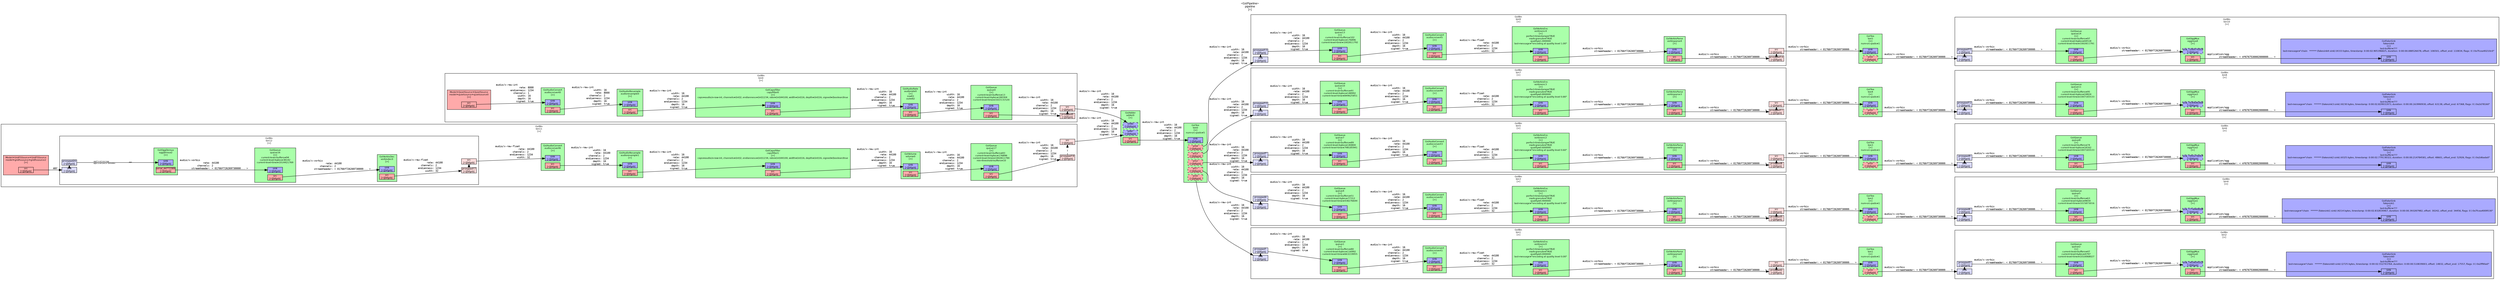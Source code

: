 digraph pipeline {
  rankdir=LR;
  fontname="sans";
  fontsize="10";
  labelloc=t;
  nodesep=.1;
  ranksep=.2;
  label="<GstPipeline>\npipeline\n[>]";
  node [style=filled, shape=box, fontsize="9", fontname="sans", margin="0.0,0.0"];
  edge [labelfontsize="6", fontsize="9", fontname="monospace"];

  subgraph cluster_bin11_0x2c5b000 {
    fontname="Bitstream Vera Sans";
    fontsize="8";
    style=filled;
    color=black;

    label="GstBin\nbin11\n[>]";
    _proxypad18_0x2c9d050 [color=black, fillcolor="#ffdddd", label="proxypad18\n[>][bfgsb]", height="0.2", style="filled,solid"];
  _proxypad18_0x2c9d050 -> bin11_0x2c5b000_src_0x2c9b030 [style=dashed, minlen=0]
    bin11_0x2c5b000_src_0x2c9b030 [color=black, fillcolor="#ffdddd", label="src\n[>][bfgsb]", height="0.2", style="filled,solid"];
    fillcolor="#ffffff";
    subgraph cluster_model_gridfssource_gridfssource2_0x2a97100 {
      fontname="Bitstream Vera Sans";
      fontsize="8";
      style=filled;
      color=black;

      label="Model+GridFSSource+GridFSSource\nmodel+gridfssource+gridfssource2\n[>]";
      model_gridfssource_gridfssource2_0x2a97100_src_0x2c9fc00 [color=black, fillcolor="#ffaaaa", label="src\n[>][bfgsb]", height="0.2", style="filled,solid"];
      fillcolor="#ffaaaa";
    }

    model_gridfssource_gridfssource2_0x2a97100_src_0x2c9fc00 -> bin12_0x2c5b170_sink_0x2c9b540 [label="ANY"]
    subgraph cluster_queue17_0x2d1c080 {
      fontname="Bitstream Vera Sans";
      fontsize="8";
      style=filled;
      color=black;

      label="GstQueue\nqueue17\n[>]\ncurrent-level-buffers=83\ncurrent-level-bytes=176896\ncurrent-level-time=1002811790\nmin-threshold-buffers=10";
      queue17_0x2d1c080_sink_0x2c9f480 [color=black, fillcolor="#aaaaff", label="sink\n[>][bfgsb]", height="0.2", style="filled,solid"];
      queue17_0x2d1c080_src_0x2c9f600 [color=black, fillcolor="#ffaaaa", label="src\n[>][bfgsb]", height="0.2", style="filled,solid"];
      fillcolor="#aaffaa";
    }

    queue17_0x2d1c080_src_0x2c9f600 -> _proxypad18_0x2c9d050 [label="audio/x-raw-int\l               width: 16\l                rate: 44100\l            channels: 2\l          endianness: 1234\l               depth: 16\l              signed: true\l"]
    subgraph cluster_volume0_0x2cac010 {
      fontname="Bitstream Vera Sans";
      fontsize="8";
      style=filled;
      color=black;

      label="GstVolume\nvolume0\n[>]";
      volume0_0x2cac010_sink_0x2c9f180 [color=black, fillcolor="#aaaaff", label="sink\n[>][bfgsb]", height="0.2", style="filled,solid"];
      volume0_0x2cac010_src_0x2c9f300 [color=black, fillcolor="#ffaaaa", label="src\n[>][bfgsb]", height="0.2", style="filled,solid"];
      fillcolor="#aaffaa";
    }

    volume0_0x2cac010_src_0x2c9f300 -> queue17_0x2d1c080_sink_0x2c9f480 [label="audio/x-raw-int\l               width: 16\l                rate: 44100\l            channels: 2\l          endianness: 1234\l               depth: 16\l              signed: true\l"]
    subgraph cluster_capsfilter1_0x2bfe410 {
      fontname="Bitstream Vera Sans";
      fontsize="8";
      style=filled;
      color=black;

      label="GstCapsFilter\ncapsfilter1\n[>]\ncaps=audio/x-raw-int, channels=(int)2, endianness=(int)1234, rate=(int)44100, width=(int)16, depth=(int)16, signed=(boolean)true";
      capsfilter1_0x2bfe410_sink_0x2c94dc0 [color=black, fillcolor="#aaaaff", label="sink\n[>][bfgsb]", height="0.2", style="filled,solid"];
      capsfilter1_0x2bfe410_src_0x2c9f000 [color=black, fillcolor="#ffaaaa", label="src\n[>][bfgsb]", height="0.2", style="filled,solid"];
      fillcolor="#aaffaa";
    }

    capsfilter1_0x2bfe410_src_0x2c9f000 -> volume0_0x2cac010_sink_0x2c9f180 [label="audio/x-raw-int\l               width: 16\l                rate: 44100\l            channels: 2\l          endianness: 1234\l               depth: 16\l              signed: true\l"]
    subgraph cluster_audioresample1_0x2c00380 {
      fontname="Bitstream Vera Sans";
      fontsize="8";
      style=filled;
      color=black;

      label="GstAudioResample\naudioresample1\n[>]";
      audioresample1_0x2c00380_sink_0x2c94ac0 [color=black, fillcolor="#aaaaff", label="sink\n[>][bfgsb]", height="0.2", style="filled,solid"];
      audioresample1_0x2c00380_src_0x2c94c40 [color=black, fillcolor="#ffaaaa", label="src\n[>][bfgsb]", height="0.2", style="filled,solid"];
      fillcolor="#aaffaa";
    }

    audioresample1_0x2c00380_src_0x2c94c40 -> capsfilter1_0x2bfe410_sink_0x2c94dc0 [label="audio/x-raw-int\l               width: 16\l                rate: 44100\l            channels: 2\l          endianness: 1234\l               depth: 16\l              signed: true\l"]
    subgraph cluster_audioconvert6_0x2ad16c0 {
      fontname="Bitstream Vera Sans";
      fontsize="8";
      style=filled;
      color=black;

      label="GstAudioConvert\naudioconvert6\n[>]";
      audioconvert6_0x2ad16c0_sink_0x2c947c0 [color=black, fillcolor="#aaaaff", label="sink\n[>][bfgsb]", height="0.2", style="filled,solid"];
      audioconvert6_0x2ad16c0_src_0x2c94940 [color=black, fillcolor="#ffaaaa", label="src\n[>][bfgsb]", height="0.2", style="filled,solid"];
      fillcolor="#aaffaa";
    }

    audioconvert6_0x2ad16c0_src_0x2c94940 -> audioresample1_0x2c00380_sink_0x2c94ac0 [label="audio/x-raw-int\l               width: 16\l                rate: 44100\l            channels: 2\l          endianness: 1234\l               depth: 16\l              signed: true\l"]
    subgraph cluster_bin12_0x2c5b170 {
      fontname="Bitstream Vera Sans";
      fontsize="8";
      style=filled;
      color=black;

      label="GstBin\nbin12\n[>]";
      _proxypad20_0x2c9d530 [color=black, fillcolor="#ddddff", label="proxypad20\n[>][bfgsb]", height="0.2", style="filled,solid"];
    bin12_0x2c5b170_sink_0x2c9b540 -> _proxypad20_0x2c9d530 [style=dashed, minlen=0]
      bin12_0x2c5b170_sink_0x2c9b540 [color=black, fillcolor="#ddddff", label="sink\n[>][bfgsb]", height="0.2", style="filled,solid"];
      _proxypad17_0x2c45d00 [color=black, fillcolor="#ffdddd", label="proxypad17\n[>][bfgsb]", height="0.2", style="filled,solid"];
    _proxypad17_0x2c45d00 -> bin12_0x2c5b170_src_0x2c44da0 [style=dashed, minlen=0]
      bin12_0x2c5b170_src_0x2c44da0 [color=black, fillcolor="#ffdddd", label="src\n[>][bfgsb]", height="0.2", style="filled,solid"];
      fillcolor="#ffffff";
      subgraph cluster_oggdemux2_0x2a973d0 {
        fontname="Bitstream Vera Sans";
        fontsize="8";
        style=filled;
        color=black;

        label="GstOggDemux\noggdemux2\n[>]";
        oggdemux2_0x2a973d0_sink_0x2c9fd80 [color=black, fillcolor="#aaaaff", label="sink\n[>][bfgsb]", height="0.2", style="filled,solid"];
        oggdemux2_0x2a973d0_serial_44772389_0x7fcea400d820 [color=black, fillcolor="#ffaaaa", label="serial_44772389\n[>][bfgsb]", height="0.2", style="filled,solid"];
        fillcolor="#aaffaa";
      }

      oggdemux2_0x2a973d0_serial_44772389_0x7fcea400d820 -> queue16_0x2c09810_sink_0x2c941c0 [label="audio/x-vorbis\l                rate: 44100\l            channels: 2\l        streamheader: < 01766f726269730000... >\l"]
      _proxypad20_0x2c9d530 -> oggdemux2_0x2a973d0_sink_0x2c9fd80 [labeldistance="10", labelangle="0", label="                                                  ", headlabel="ANY", taillabel="application/ogg\lapplication/x-annodex\l"]
      subgraph cluster_vorbisdec0_0x2c95d70 {
        fontname="Bitstream Vera Sans";
        fontsize="8";
        style=filled;
        color=black;

        label="GstVorbisDec\nvorbisdec0\n[>]";
        vorbisdec0_0x2c95d70_sink_0x2c944c0 [color=black, fillcolor="#aaaaff", label="sink\n[>][bfgsb]", height="0.2", style="filled,solid"];
        vorbisdec0_0x2c95d70_src_0x2c94640 [color=black, fillcolor="#ffaaaa", label="src\n[>][bfgsb]", height="0.2", style="filled,solid"];
        fillcolor="#aaffaa";
      }

      vorbisdec0_0x2c95d70_src_0x2c94640 -> _proxypad17_0x2c45d00 [label="audio/x-raw-float\l                rate: 44100\l            channels: 2\l          endianness: 1234\l               width: 32\l"]
      subgraph cluster_queue16_0x2c09810 {
        fontname="Bitstream Vera Sans";
        fontsize="8";
        style=filled;
        color=black;

        label="GstQueue\nqueue16\n[>]\ncurrent-level-buffers=94\ncurrent-level-bytes=38142\ncurrent-level-time=1014421769";
        queue16_0x2c09810_sink_0x2c941c0 [color=black, fillcolor="#aaaaff", label="sink\n[>][bfgsb]", height="0.2", style="filled,solid"];
        queue16_0x2c09810_src_0x2c94340 [color=black, fillcolor="#ffaaaa", label="src\n[>][bfgsb]", height="0.2", style="filled,solid"];
        fillcolor="#aaffaa";
      }

      queue16_0x2c09810_src_0x2c94340 -> vorbisdec0_0x2c95d70_sink_0x2c944c0 [label="audio/x-vorbis\l                rate: 44100\l            channels: 2\l        streamheader: < 01766f726269730000... >\l"]
    }

    bin12_0x2c5b170_src_0x2c44da0 -> audioconvert6_0x2ad16c0_sink_0x2c947c0 [label="audio/x-raw-float\l                rate: 44100\l            channels: 2\l          endianness: 1234\l               width: 32\l"]
  }

  bin11_0x2c5b000_src_0x2c9b030 -> adder0_0x2a66050_sink1_0x2c9f780 [label="audio/x-raw-int\l               width: 16\l                rate: 44100\l            channels: 2\l          endianness: 1234\l               depth: 16\l              signed: true\l"]
  subgraph cluster_bin10_0x2a94e60 {
    fontname="Bitstream Vera Sans";
    fontsize="8";
    style=filled;
    color=black;

    label="GstBin\nbin10\n[>]";
    _proxypad15_0x2c459c0 [color=black, fillcolor="#ddddff", label="proxypad15\n[>][bfgsb]", height="0.2", style="filled,solid"];
  bin10_0x2a94e60_sink_0x2c44a40 -> _proxypad15_0x2c459c0 [style=dashed, minlen=0]
    bin10_0x2a94e60_sink_0x2c44a40 [color=black, fillcolor="#ddddff", label="sink\n[>][bfgsb]", height="0.2", style="filled,solid"];
    fillcolor="#ffffff";
    subgraph cluster_fakesink4_0x2c6b480 {
      fontname="Bitstream Vera Sans";
      fontsize="8";
      style=filled;
      color=black;

      label="GstFakeSink\nfakesink4\n[>]\nlast-buffer=???\nlast-message=\"chain   ******* (fakesink4:sink) (4333 bytes, timestamp: 0:00:02.905396825, duration: 0:00:00.088526078, offset: 106501, offset_end: 110834, flags: 0 ) 0x7fcea40210c0\"";
      fakesink4_0x2c6b480_sink_0x2c624b0 [color=black, fillcolor="#aaaaff", label="sink\n[>][bfgsb]", height="0.2", style="filled,solid"];
      fillcolor="#aaaaff";
    }

    subgraph cluster_oggmux4_0x2c26540 {
      fontname="Bitstream Vera Sans";
      fontsize="8";
      style=filled;
      color=black;

      label="GstOggMux\noggmux4\n[>]";
      oggmux4_0x2c26540_sink_1200519355_0x2c62db0 [color=black, fillcolor="#aaaaff", label="sink_1200519355\n[>][bfgsb]", height="0.2", style="filled,dashed"];
      oggmux4_0x2c26540_src_0x2c62c30 [color=black, fillcolor="#ffaaaa", label="src\n[>][bfgsb]", height="0.2", style="filled,solid"];
      fillcolor="#aaffaa";
    }

    oggmux4_0x2c26540_src_0x2c62c30 -> fakesink4_0x2c6b480_sink_0x2c624b0 [label="application/ogg\l        streamheader: < 4f6767530002000000... >\l"]
    subgraph cluster_queue14_0x2c09d30 {
      fontname="Bitstream Vera Sans";
      fontsize="8";
      style=filled;
      color=black;

      label="GstQueue\nqueue14\n[>]\ncurrent-level-buffers=97\ncurrent-level-bytes=44518\ncurrent-level-time=1002811791";
      queue14_0x2c09d30_sink_0x2c62630 [color=black, fillcolor="#aaaaff", label="sink\n[>][bfgsb]", height="0.2", style="filled,solid"];
      queue14_0x2c09d30_src_0x2c627b0 [color=black, fillcolor="#ffaaaa", label="src\n[>][bfgsb]", height="0.2", style="filled,solid"];
      fillcolor="#aaffaa";
    }

    queue14_0x2c09d30_src_0x2c627b0 -> oggmux4_0x2c26540_sink_1200519355_0x2c62db0 [label="audio/x-vorbis\l        streamheader: < 01766f726269730000... >\l"]
    _proxypad15_0x2c459c0 -> queue14_0x2c09d30_sink_0x2c62630 [label="audio/x-vorbis\l        streamheader: < 01766f726269730000... >\l"]
  }

  subgraph cluster_tee5_0x2a92600 {
    fontname="Bitstream Vera Sans";
    fontsize="8";
    style=filled;
    color=black;

    label="GstTee\ntee5\n[>]\nnum-src-pads=1";
    tee5_0x2a92600_sink_0x2c62330 [color=black, fillcolor="#aaaaff", label="sink\n[>][bfgsb]", height="0.2", style="filled,solid"];
    tee5_0x2a92600_src0_0x2c62930 [color=black, fillcolor="#ffaaaa", label="src0\n[>][bfgsb]", height="0.2", style="filled,dashed"];
    fillcolor="#aaffaa";
  }

  tee5_0x2a92600_src0_0x2c62930 -> bin10_0x2a94e60_sink_0x2c44a40 [label="audio/x-vorbis\l        streamheader: < 01766f726269730000... >\l"]
  subgraph cluster_bin9_0x2a94cf0 {
    fontname="Bitstream Vera Sans";
    fontsize="8";
    style=filled;
    color=black;

    label="GstBin\nbin9\n[>]";
    _proxypad13_0x2c45680 [color=black, fillcolor="#ddddff", label="proxypad13\n[>][bfgsb]", height="0.2", style="filled,solid"];
  bin9_0x2a94cf0_sink_0x2c446e0 -> _proxypad13_0x2c45680 [style=dashed, minlen=0]
    bin9_0x2a94cf0_sink_0x2c446e0 [color=black, fillcolor="#ddddff", label="sink\n[>][bfgsb]", height="0.2", style="filled,solid"];
    _proxypad14_0x2c45820 [color=black, fillcolor="#ffdddd", label="proxypad14\n[>][bfgsb]", height="0.2", style="filled,solid"];
  _proxypad14_0x2c45820 -> bin9_0x2a94cf0_src_0x2c44890 [style=dashed, minlen=0]
    bin9_0x2a94cf0_src_0x2c44890 [color=black, fillcolor="#ffdddd", label="src\n[>][bfgsb]", height="0.2", style="filled,solid"];
    fillcolor="#ffffff";
    subgraph cluster_vorbisparse4_0x2c5ec20 {
      fontname="Bitstream Vera Sans";
      fontsize="8";
      style=filled;
      color=black;

      label="GstVorbisParse\nvorbisparse4\n[>]";
      vorbisparse4_0x2c5ec20_sink_0x2c5eda0 [color=black, fillcolor="#aaaaff", label="sink\n[>][bfgsb]", height="0.2", style="filled,solid"];
      vorbisparse4_0x2c5ec20_src_0x2c62030 [color=black, fillcolor="#ffaaaa", label="src\n[>][bfgsb]", height="0.2", style="filled,solid"];
      fillcolor="#aaffaa";
    }

    vorbisparse4_0x2c5ec20_src_0x2c62030 -> _proxypad14_0x2c45820 [label="audio/x-vorbis\l        streamheader: < 01766f726269730000... >\l"]
    subgraph cluster_vorbisenc4_0x2c5fce0 {
      fontname="Bitstream Vera Sans";
      fontsize="8";
      style=filled;
      color=black;

      label="GstVorbisEnc\nvorbisenc4\n[>]\nperfect-timestamp=TRUE\nmark-granule=TRUE\nquality=1.000000\nlast-message=\"encoding at quality level 1.00\"";
      vorbisenc4_0x2c5fce0_sink_0x2c5e920 [color=black, fillcolor="#aaaaff", label="sink\n[>][bfgsb]", height="0.2", style="filled,solid"];
      vorbisenc4_0x2c5fce0_src_0x2c5eaa0 [color=black, fillcolor="#ffaaaa", label="src\n[>][bfgsb]", height="0.2", style="filled,solid"];
      fillcolor="#aaffaa";
    }

    vorbisenc4_0x2c5fce0_src_0x2c5eaa0 -> vorbisparse4_0x2c5ec20_sink_0x2c5eda0 [label="audio/x-vorbis\l        streamheader: < 01766f726269730000... >\l"]
    subgraph cluster_audioconvert5_0x2ad1300 {
      fontname="Bitstream Vera Sans";
      fontsize="8";
      style=filled;
      color=black;

      label="GstAudioConvert\naudioconvert5\n[>]";
      audioconvert5_0x2ad1300_sink_0x2c4fde0 [color=black, fillcolor="#aaaaff", label="sink\n[>][bfgsb]", height="0.2", style="filled,solid"];
      audioconvert5_0x2ad1300_src_0x2c5e020 [color=black, fillcolor="#ffaaaa", label="src\n[>][bfgsb]", height="0.2", style="filled,solid"];
      fillcolor="#aaffaa";
    }

    audioconvert5_0x2ad1300_src_0x2c5e020 -> vorbisenc4_0x2c5fce0_sink_0x2c5e920 [label="audio/x-raw-float\l                rate: 44100\l            channels: 2\l          endianness: 1234\l               width: 32\l"]
    subgraph cluster_queue13_0x2c09aa0 {
      fontname="Bitstream Vera Sans";
      fontsize="8";
      style=filled;
      color=black;

      label="GstQueue\nqueue13\n[>]\ncurrent-level-buffers=102\ncurrent-level-bytes=176896\ncurrent-level-time=1002811792";
      queue13_0x2c09aa0_sink_0x2c5e620 [color=black, fillcolor="#aaaaff", label="sink\n[>][bfgsb]", height="0.2", style="filled,solid"];
      queue13_0x2c09aa0_src_0x2c5e7a0 [color=black, fillcolor="#ffaaaa", label="src\n[>][bfgsb]", height="0.2", style="filled,solid"];
      fillcolor="#aaffaa";
    }

    queue13_0x2c09aa0_src_0x2c5e7a0 -> audioconvert5_0x2ad1300_sink_0x2c4fde0 [label="audio/x-raw-int\l               width: 16\l                rate: 44100\l            channels: 2\l          endianness: 1234\l               depth: 16\l              signed: true\l"]
    _proxypad13_0x2c45680 -> queue13_0x2c09aa0_sink_0x2c5e620 [label="audio/x-raw-int\l               width: 16\l                rate: 44100\l            channels: 2\l          endianness: 1234\l               depth: 16\l              signed: true\l"]
  }

  bin9_0x2a94cf0_src_0x2c44890 -> tee5_0x2a92600_sink_0x2c62330 [label="audio/x-vorbis\l        streamheader: < 01766f726269730000... >\l"]
  subgraph cluster_bin8_0x2a94b80 {
    fontname="Bitstream Vera Sans";
    fontsize="8";
    style=filled;
    color=black;

    label="GstBin\nbin8\n[>]";
    _proxypad12_0x2c454e0 [color=black, fillcolor="#ddddff", label="proxypad12\n[>][bfgsb]", height="0.2", style="filled,solid"];
  bin8_0x2a94b80_sink_0x2c44530 -> _proxypad12_0x2c454e0 [style=dashed, minlen=0]
    bin8_0x2a94b80_sink_0x2c44530 [color=black, fillcolor="#ddddff", label="sink\n[>][bfgsb]", height="0.2", style="filled,solid"];
    fillcolor="#ffffff";
    subgraph cluster_fakesink3_0x2c59c00 {
      fontname="Bitstream Vera Sans";
      fontsize="8";
      style=filled;
      color=black;

      label="GstFakeSink\nfakesink3\n[>]\nlast-buffer=???\nlast-message=\"chain   ******* (fakesink3:sink) (4230 bytes, timestamp: 0:00:02.829931973, duration: 0:00:00.163990930, offset: 63138, offset_end: 67368, flags: 0 ) 0x2d78160\"";
      fakesink3_0x2c59c00_sink_0x2c4f960 [color=black, fillcolor="#aaaaff", label="sink\n[>][bfgsb]", height="0.2", style="filled,solid"];
      fillcolor="#aaaaff";
    }

    subgraph cluster_oggmux3_0x2c263f0 {
      fontname="Bitstream Vera Sans";
      fontsize="8";
      style=filled;
      color=black;

      label="GstOggMux\noggmux3\n[>]";
      oggmux3_0x2c263f0_sink_1630646366_0x2c5e320 [color=black, fillcolor="#aaaaff", label="sink_1630646366\n[>][bfgsb]", height="0.2", style="filled,dashed"];
      oggmux3_0x2c263f0_src_0x2c5e1a0 [color=black, fillcolor="#ffaaaa", label="src\n[>][bfgsb]", height="0.2", style="filled,solid"];
      fillcolor="#aaffaa";
    }

    oggmux3_0x2c263f0_src_0x2c5e1a0 -> fakesink3_0x2c59c00_sink_0x2c4f960 [label="application/ogg\l        streamheader: < 4f6767530002000000... >\l"]
    subgraph cluster_queue11_0x2c09580 {
      fontname="Bitstream Vera Sans";
      fontsize="8";
      style=filled;
      color=black;

      label="GstQueue\nqueue11\n[>]\ncurrent-level-buffers=95\ncurrent-level-bytes=24824\ncurrent-level-time=1007165533";
      queue11_0x2c09580_sink_0x2c4fae0 [color=black, fillcolor="#aaaaff", label="sink\n[>][bfgsb]", height="0.2", style="filled,solid"];
      queue11_0x2c09580_src_0x2c4fc60 [color=black, fillcolor="#ffaaaa", label="src\n[>][bfgsb]", height="0.2", style="filled,solid"];
      fillcolor="#aaffaa";
    }

    queue11_0x2c09580_src_0x2c4fc60 -> oggmux3_0x2c263f0_sink_1630646366_0x2c5e320 [label="audio/x-vorbis\l        streamheader: < 01766f726269730000... >\l"]
    _proxypad12_0x2c454e0 -> queue11_0x2c09580_sink_0x2c4fae0 [label="audio/x-vorbis\l        streamheader: < 01766f726269730000... >\l"]
  }

  subgraph cluster_tee4_0x2a924d0 {
    fontname="Bitstream Vera Sans";
    fontsize="8";
    style=filled;
    color=black;

    label="GstTee\ntee4\n[>]\nnum-src-pads=1";
    tee4_0x2a924d0_sink_0x2c4f7e0 [color=black, fillcolor="#aaaaff", label="sink\n[>][bfgsb]", height="0.2", style="filled,solid"];
    tee4_0x2a924d0_src0_0x2c5e4a0 [color=black, fillcolor="#ffaaaa", label="src0\n[>][bfgsb]", height="0.2", style="filled,dashed"];
    fillcolor="#aaffaa";
  }

  tee4_0x2a924d0_src0_0x2c5e4a0 -> bin8_0x2a94b80_sink_0x2c44530 [label="audio/x-vorbis\l        streamheader: < 01766f726269730000... >\l"]
  subgraph cluster_bin7_0x2a94a10 {
    fontname="Bitstream Vera Sans";
    fontsize="8";
    style=filled;
    color=black;

    label="GstBin\nbin7\n[>]";
    _proxypad10_0x2c451a0 [color=black, fillcolor="#ddddff", label="proxypad10\n[>][bfgsb]", height="0.2", style="filled,solid"];
  bin7_0x2a94a10_sink_0x2c441d0 -> _proxypad10_0x2c451a0 [style=dashed, minlen=0]
    bin7_0x2a94a10_sink_0x2c441d0 [color=black, fillcolor="#ddddff", label="sink\n[>][bfgsb]", height="0.2", style="filled,solid"];
    _proxypad11_0x2c45340 [color=black, fillcolor="#ffdddd", label="proxypad11\n[>][bfgsb]", height="0.2", style="filled,solid"];
  _proxypad11_0x2c45340 -> bin7_0x2a94a10_src_0x2c44380 [style=dashed, minlen=0]
    bin7_0x2a94a10_src_0x2c44380 [color=black, fillcolor="#ffdddd", label="src\n[>][bfgsb]", height="0.2", style="filled,solid"];
    fillcolor="#ffffff";
    subgraph cluster_vorbisparse3_0x2c4f1e0 {
      fontname="Bitstream Vera Sans";
      fontsize="8";
      style=filled;
      color=black;

      label="GstVorbisParse\nvorbisparse3\n[>]";
      vorbisparse3_0x2c4f1e0_sink_0x2c4f360 [color=black, fillcolor="#aaaaff", label="sink\n[>][bfgsb]", height="0.2", style="filled,solid"];
      vorbisparse3_0x2c4f1e0_src_0x2c4f4e0 [color=black, fillcolor="#ffaaaa", label="src\n[>][bfgsb]", height="0.2", style="filled,solid"];
      fillcolor="#aaffaa";
    }

    vorbisparse3_0x2c4f1e0_src_0x2c4f4e0 -> _proxypad11_0x2c45340 [label="audio/x-vorbis\l        streamheader: < 01766f726269730000... >\l"]
    subgraph cluster_vorbisenc3_0x2c50000 {
      fontname="Bitstream Vera Sans";
      fontsize="8";
      style=filled;
      color=black;

      label="GstVorbisEnc\nvorbisenc3\n[>]\nperfect-timestamp=TRUE\nmark-granule=TRUE\nquality=0.800000\nlast-message=\"encoding at quality level 0.80\"";
      vorbisenc3_0x2c50000_sink_0x2c4cd90 [color=black, fillcolor="#aaaaff", label="sink\n[>][bfgsb]", height="0.2", style="filled,solid"];
      vorbisenc3_0x2c50000_src_0x2c4f060 [color=black, fillcolor="#ffaaaa", label="src\n[>][bfgsb]", height="0.2", style="filled,solid"];
      fillcolor="#aaffaa";
    }

    vorbisenc3_0x2c50000_src_0x2c4f060 -> vorbisparse3_0x2c4f1e0_sink_0x2c4f360 [label="audio/x-vorbis\l        streamheader: < 01766f726269730000... >\l"]
    subgraph cluster_audioconvert4_0x2ad0f40 {
      fontname="Bitstream Vera Sans";
      fontsize="8";
      style=filled;
      color=black;

      label="GstAudioConvert\naudioconvert4\n[>]";
      audioconvert4_0x2ad0f40_sink_0x2c4ca90 [color=black, fillcolor="#aaaaff", label="sink\n[>][bfgsb]", height="0.2", style="filled,solid"];
      audioconvert4_0x2ad0f40_src_0x2c4c310 [color=black, fillcolor="#ffaaaa", label="src\n[>][bfgsb]", height="0.2", style="filled,solid"];
      fillcolor="#aaffaa";
    }

    audioconvert4_0x2ad0f40_src_0x2c4c310 -> vorbisenc3_0x2c50000_sink_0x2c4cd90 [label="audio/x-raw-float\l                rate: 44100\l            channels: 2\l          endianness: 1234\l               width: 32\l"]
    subgraph cluster_queue10_0x2c08dd0 {
      fontname="Bitstream Vera Sans";
      fontsize="8";
      style=filled;
      color=black;

      label="GstQueue\nqueue10\n[>]\ncurrent-level-buffers=91\ncurrent-level-bytes=148992\ncurrent-level-time=844625851";
      queue10_0x2c08dd0_sink_0x2c4c490 [color=black, fillcolor="#aaaaff", label="sink\n[>][bfgsb]", height="0.2", style="filled,solid"];
      queue10_0x2c08dd0_src_0x2c4cc10 [color=black, fillcolor="#ffaaaa", label="src\n[>][bfgsb]", height="0.2", style="filled,solid"];
      fillcolor="#aaffaa";
    }

    queue10_0x2c08dd0_src_0x2c4cc10 -> audioconvert4_0x2ad0f40_sink_0x2c4ca90 [label="audio/x-raw-int\l               width: 16\l                rate: 44100\l            channels: 2\l          endianness: 1234\l               depth: 16\l              signed: true\l"]
    _proxypad10_0x2c451a0 -> queue10_0x2c08dd0_sink_0x2c4c490 [label="audio/x-raw-int\l               width: 16\l                rate: 44100\l            channels: 2\l          endianness: 1234\l               depth: 16\l              signed: true\l"]
  }

  bin7_0x2a94a10_src_0x2c44380 -> tee4_0x2a924d0_sink_0x2c4f7e0 [label="audio/x-vorbis\l        streamheader: < 01766f726269730000... >\l"]
  subgraph cluster_bin6_0x2a948a0 {
    fontname="Bitstream Vera Sans";
    fontsize="8";
    style=filled;
    color=black;

    label="GstBin\nbin6\n[>]";
    _proxypad9_0x2c45000 [color=black, fillcolor="#ddddff", label="proxypad9\n[>][bfgsb]", height="0.2", style="filled,solid"];
  bin6_0x2a948a0_sink_0x2c44020 -> _proxypad9_0x2c45000 [style=dashed, minlen=0]
    bin6_0x2a948a0_sink_0x2c44020 [color=black, fillcolor="#ddddff", label="sink\n[>][bfgsb]", height="0.2", style="filled,solid"];
    fillcolor="#ffffff";
    subgraph cluster_fakesink2_0x2c49800 {
      fontname="Bitstream Vera Sans";
      fontsize="8";
      style=filled;
      color=black;

      label="GstFakeSink\nfakesink2\n[>]\nlast-buffer=???\nlast-message=\"chain   ******* (fakesink2:sink) (4325 bytes, timestamp: 0:00:02.779138322, duration: 0:00:00.214784581, offset: 48601, offset_end: 52926, flags: 0 ) 0x2d6ada0\"";
      fakesink2_0x2c49800_sink_0x2c3ae20 [color=black, fillcolor="#aaaaff", label="sink\n[>][bfgsb]", height="0.2", style="filled,solid"];
      fillcolor="#aaaaff";
    }

    subgraph cluster_oggmux2_0x2c262a0 {
      fontname="Bitstream Vera Sans";
      fontsize="8";
      style=filled;
      color=black;

      label="GstOggMux\noggmux2\n[>]";
      oggmux2_0x2c262a0_sink_1955276097_0x2c4c790 [color=black, fillcolor="#aaaaff", label="sink_1955276097\n[>][bfgsb]", height="0.2", style="filled,dashed"];
      oggmux2_0x2c262a0_src_0x2c4c610 [color=black, fillcolor="#ffaaaa", label="src\n[>][bfgsb]", height="0.2", style="filled,solid"];
      fillcolor="#aaffaa";
    }

    oggmux2_0x2c262a0_src_0x2c4c610 -> fakesink2_0x2c49800_sink_0x2c3ae20 [label="application/ogg\l        streamheader: < 4f6767530002000000... >\l"]
    subgraph cluster_queue8_0x2c092f0 {
      fontname="Bitstream Vera Sans";
      fontsize="8";
      style=filled;
      color=black;

      label="GstQueue\nqueue8\n[>]\ncurrent-level-buffers=74\ncurrent-level-bytes=18162\ncurrent-level-time=1007165533";
      queue8_0x2c092f0_sink_0x2c4c010 [color=black, fillcolor="#aaaaff", label="sink\n[>][bfgsb]", height="0.2", style="filled,solid"];
      queue8_0x2c092f0_src_0x2c4c190 [color=black, fillcolor="#ffaaaa", label="src\n[>][bfgsb]", height="0.2", style="filled,solid"];
      fillcolor="#aaffaa";
    }

    queue8_0x2c092f0_src_0x2c4c190 -> oggmux2_0x2c262a0_sink_1955276097_0x2c4c790 [label="audio/x-vorbis\l        streamheader: < 01766f726269730000... >\l"]
    _proxypad9_0x2c45000 -> queue8_0x2c092f0_sink_0x2c4c010 [label="audio/x-vorbis\l        streamheader: < 01766f726269730000... >\l"]
  }

  subgraph cluster_tee3_0x2a923a0 {
    fontname="Bitstream Vera Sans";
    fontsize="8";
    style=filled;
    color=black;

    label="GstTee\ntee3\n[>]\nnum-src-pads=1";
    tee3_0x2a923a0_sink_0x2c3aca0 [color=black, fillcolor="#aaaaff", label="sink\n[>][bfgsb]", height="0.2", style="filled,solid"];
    tee3_0x2a923a0_src0_0x2c4c910 [color=black, fillcolor="#ffaaaa", label="src0\n[>][bfgsb]", height="0.2", style="filled,dashed"];
    fillcolor="#aaffaa";
  }

  tee3_0x2a923a0_src0_0x2c4c910 -> bin6_0x2a948a0_sink_0x2c44020 [label="audio/x-vorbis\l        streamheader: < 01766f726269730000... >\l"]
  subgraph cluster_bin5_0x2a94730 {
    fontname="Bitstream Vera Sans";
    fontsize="8";
    style=filled;
    color=black;

    label="GstBin\nbin5\n[>]";
    _proxypad7_0x2c11b70 [color=black, fillcolor="#ddddff", label="proxypad7\n[>][bfgsb]", height="0.2", style="filled,solid"];
  bin5_0x2a94730_sink_0x2c10c50 -> _proxypad7_0x2c11b70 [style=dashed, minlen=0]
    bin5_0x2a94730_sink_0x2c10c50 [color=black, fillcolor="#ddddff", label="sink\n[>][bfgsb]", height="0.2", style="filled,solid"];
    _proxypad8_0x2c11d10 [color=black, fillcolor="#ffdddd", label="proxypad8\n[>][bfgsb]", height="0.2", style="filled,solid"];
  _proxypad8_0x2c11d10 -> bin5_0x2a94730_src_0x2c10e00 [style=dashed, minlen=0]
    bin5_0x2a94730_src_0x2c10e00 [color=black, fillcolor="#ffdddd", label="src\n[>][bfgsb]", height="0.2", style="filled,solid"];
    fillcolor="#ffffff";
    subgraph cluster_vorbisparse2_0x2c3a6a0 {
      fontname="Bitstream Vera Sans";
      fontsize="8";
      style=filled;
      color=black;

      label="GstVorbisParse\nvorbisparse2\n[>]";
      vorbisparse2_0x2c3a6a0_sink_0x2c3a820 [color=black, fillcolor="#aaaaff", label="sink\n[>][bfgsb]", height="0.2", style="filled,solid"];
      vorbisparse2_0x2c3a6a0_src_0x2c3a9a0 [color=black, fillcolor="#ffaaaa", label="src\n[>][bfgsb]", height="0.2", style="filled,solid"];
      fillcolor="#aaffaa";
    }

    vorbisparse2_0x2c3a6a0_src_0x2c3a9a0 -> _proxypad8_0x2c11d10 [label="audio/x-vorbis\l        streamheader: < 01766f726269730000... >\l"]
    subgraph cluster_vorbisenc2_0x2c3cb00 {
      fontname="Bitstream Vera Sans";
      fontsize="8";
      style=filled;
      color=black;

      label="GstVorbisEnc\nvorbisenc2\n[>]\nperfect-timestamp=TRUE\nmark-granule=TRUE\nquality=0.600000\nlast-message=\"encoding at quality level 0.60\"";
      vorbisenc2_0x2c3cb00_sink_0x2c3a3a0 [color=black, fillcolor="#aaaaff", label="sink\n[>][bfgsb]", height="0.2", style="filled,solid"];
      vorbisenc2_0x2c3cb00_src_0x2c3a520 [color=black, fillcolor="#ffaaaa", label="src\n[>][bfgsb]", height="0.2", style="filled,solid"];
      fillcolor="#aaffaa";
    }

    vorbisenc2_0x2c3cb00_src_0x2c3a520 -> vorbisparse2_0x2c3a6a0_sink_0x2c3a820 [label="audio/x-vorbis\l        streamheader: < 01766f726269730000... >\l"]
    subgraph cluster_audioconvert3_0x2ad0b80 {
      fontname="Bitstream Vera Sans";
      fontsize="8";
      style=filled;
      color=black;

      label="GstAudioConvert\naudioconvert3\n[>]";
      audioconvert3_0x2ad0b80_sink_0x2c3a0a0 [color=black, fillcolor="#aaaaff", label="sink\n[>][bfgsb]", height="0.2", style="filled,solid"];
      audioconvert3_0x2ad0b80_src_0x2c3a220 [color=black, fillcolor="#ffaaaa", label="src\n[>][bfgsb]", height="0.2", style="filled,solid"];
      fillcolor="#aaffaa";
    }

    audioconvert3_0x2ad0b80_src_0x2c3a220 -> vorbisenc2_0x2c3cb00_sink_0x2c3a3a0 [label="audio/x-raw-float\l                rate: 44100\l            channels: 2\l          endianness: 1234\l               width: 32\l"]
    subgraph cluster_queue7_0x2c09060 {
      fontname="Bitstream Vera Sans";
      fontsize="8";
      style=filled;
      color=black;

      label="GstQueue\nqueue7\n[>]\ncurrent-level-buffers=89\ncurrent-level-bytes=140800\ncurrent-level-time=798185941";
      queue7_0x2c09060_sink_0x2c33810 [color=black, fillcolor="#aaaaff", label="sink\n[>][bfgsb]", height="0.2", style="filled,solid"];
      queue7_0x2c09060_src_0x2c33990 [color=black, fillcolor="#ffaaaa", label="src\n[>][bfgsb]", height="0.2", style="filled,solid"];
      fillcolor="#aaffaa";
    }

    queue7_0x2c09060_src_0x2c33990 -> audioconvert3_0x2ad0b80_sink_0x2c3a0a0 [label="audio/x-raw-int\l               width: 16\l                rate: 44100\l            channels: 2\l          endianness: 1234\l               depth: 16\l              signed: true\l"]
    _proxypad7_0x2c11b70 -> queue7_0x2c09060_sink_0x2c33810 [label="audio/x-raw-int\l               width: 16\l                rate: 44100\l            channels: 2\l          endianness: 1234\l               depth: 16\l              signed: true\l"]
  }

  bin5_0x2a94730_src_0x2c10e00 -> tee3_0x2a923a0_sink_0x2c3aca0 [label="audio/x-vorbis\l        streamheader: < 01766f726269730000... >\l"]
  subgraph cluster_bin4_0x2a945c0 {
    fontname="Bitstream Vera Sans";
    fontsize="8";
    style=filled;
    color=black;

    label="GstBin\nbin4\n[>]";
    _proxypad6_0x2c119d0 [color=black, fillcolor="#ddddff", label="proxypad6\n[>][bfgsb]", height="0.2", style="filled,solid"];
  bin4_0x2a945c0_sink_0x2c10aa0 -> _proxypad6_0x2c119d0 [style=dashed, minlen=0]
    bin4_0x2a945c0_sink_0x2c10aa0 [color=black, fillcolor="#ddddff", label="sink\n[>][bfgsb]", height="0.2", style="filled,solid"];
    fillcolor="#ffffff";
    subgraph cluster_fakesink1_0x2c37200 {
      fontname="Bitstream Vera Sans";
      fontsize="8";
      style=filled;
      color=black;

      label="GstFakeSink\nfakesink1\n[>]\nlast-buffer=???\nlast-message=\"chain   ******* (fakesink1:sink) (4214 bytes, timestamp: 0:00:02.832834467, duration: 0:00:00.393287982, offset: 30242, offset_end: 34456, flags: 0 ) 0x7fcea4009530\"";
      fakesink1_0x2c37200_sink_0x2c33390 [color=black, fillcolor="#aaaaff", label="sink\n[>][bfgsb]", height="0.2", style="filled,solid"];
      fillcolor="#aaaaff";
    }

    subgraph cluster_oggmux1_0x2c26150 {
      fontname="Bitstream Vera Sans";
      fontsize="8";
      style=filled;
      color=black;

      label="GstOggMux\noggmux1\n[>]";
      oggmux1_0x2c26150_sink_1714949008_0x2c33c90 [color=black, fillcolor="#aaaaff", label="sink_1714949008\n[>][bfgsb]", height="0.2", style="filled,dashed"];
      oggmux1_0x2c26150_src_0x2c33b10 [color=black, fillcolor="#ffaaaa", label="src\n[>][bfgsb]", height="0.2", style="filled,solid"];
      fillcolor="#aaffaa";
    }

    oggmux1_0x2c26150_src_0x2c33b10 -> fakesink1_0x2c37200_sink_0x2c33390 [label="application/ogg\l        streamheader: < 4f6767530002000000... >\l"]
    subgraph cluster_queue5_0x2c08b40 {
      fontname="Bitstream Vera Sans";
      fontsize="8";
      style=filled;
      color=black;

      label="GstQueue\nqueue5\n[>]\ncurrent-level-buffers=63\ncurrent-level-bytes=9654\ncurrent-level-time=1015873016";
      queue5_0x2c08b40_sink_0x2c33510 [color=black, fillcolor="#aaaaff", label="sink\n[>][bfgsb]", height="0.2", style="filled,solid"];
      queue5_0x2c08b40_src_0x2c33690 [color=black, fillcolor="#ffaaaa", label="src\n[>][bfgsb]", height="0.2", style="filled,solid"];
      fillcolor="#aaffaa";
    }

    queue5_0x2c08b40_src_0x2c33690 -> oggmux1_0x2c26150_sink_1714949008_0x2c33c90 [label="audio/x-vorbis\l        streamheader: < 01766f726269730000... >\l"]
    _proxypad6_0x2c119d0 -> queue5_0x2c08b40_sink_0x2c33510 [label="audio/x-vorbis\l        streamheader: < 01766f726269730000... >\l"]
  }

  subgraph cluster_tee2_0x2a92270 {
    fontname="Bitstream Vera Sans";
    fontsize="8";
    style=filled;
    color=black;

    label="GstTee\ntee2\n[>]\nnum-src-pads=1";
    tee2_0x2a92270_sink_0x2c33210 [color=black, fillcolor="#aaaaff", label="sink\n[>][bfgsb]", height="0.2", style="filled,solid"];
    tee2_0x2a92270_src0_0x2c33e10 [color=black, fillcolor="#ffaaaa", label="src0\n[>][bfgsb]", height="0.2", style="filled,dashed"];
    fillcolor="#aaffaa";
  }

  tee2_0x2a92270_src0_0x2c33e10 -> bin4_0x2a945c0_sink_0x2c10aa0 [label="audio/x-vorbis\l        streamheader: < 01766f726269730000... >\l"]
  subgraph cluster_bin3_0x2a94450 {
    fontname="Bitstream Vera Sans";
    fontsize="8";
    style=filled;
    color=black;

    label="GstBin\nbin3\n[>]";
    _proxypad4_0x2c11690 [color=black, fillcolor="#ddddff", label="proxypad4\n[>][bfgsb]", height="0.2", style="filled,solid"];
  bin3_0x2a94450_sink_0x2c10740 -> _proxypad4_0x2c11690 [style=dashed, minlen=0]
    bin3_0x2a94450_sink_0x2c10740 [color=black, fillcolor="#ddddff", label="sink\n[>][bfgsb]", height="0.2", style="filled,solid"];
    _proxypad5_0x2c11830 [color=black, fillcolor="#ffdddd", label="proxypad5\n[>][bfgsb]", height="0.2", style="filled,solid"];
  _proxypad5_0x2c11830 -> bin3_0x2a94450_src_0x2c108f0 [style=dashed, minlen=0]
    bin3_0x2a94450_src_0x2c108f0 [color=black, fillcolor="#ffdddd", label="src\n[>][bfgsb]", height="0.2", style="filled,solid"];
    fillcolor="#ffffff";
    subgraph cluster_vorbisparse1_0x2c22ac0 {
      fontname="Bitstream Vera Sans";
      fontsize="8";
      style=filled;
      color=black;

      label="GstVorbisParse\nvorbisparse1\n[>]";
      vorbisparse1_0x2c22ac0_sink_0x2c22c40 [color=black, fillcolor="#aaaaff", label="sink\n[>][bfgsb]", height="0.2", style="filled,solid"];
      vorbisparse1_0x2c22ac0_src_0x2c22dc0 [color=black, fillcolor="#ffaaaa", label="src\n[>][bfgsb]", height="0.2", style="filled,solid"];
      fillcolor="#aaffaa";
    }

    vorbisparse1_0x2c22ac0_src_0x2c22dc0 -> _proxypad5_0x2c11830 [label="audio/x-vorbis\l        streamheader: < 01766f726269730000... >\l"]
    subgraph cluster_vorbisenc1_0x2c2aec0 {
      fontname="Bitstream Vera Sans";
      fontsize="8";
      style=filled;
      color=black;

      label="GstVorbisEnc\nvorbisenc1\n[>]\nperfect-timestamp=TRUE\nmark-granule=TRUE\nquality=0.400000\nlast-message=\"encoding at quality level 0.40\"";
      vorbisenc1_0x2c2aec0_sink_0x2c227c0 [color=black, fillcolor="#aaaaff", label="sink\n[>][bfgsb]", height="0.2", style="filled,solid"];
      vorbisenc1_0x2c2aec0_src_0x2c22940 [color=black, fillcolor="#ffaaaa", label="src\n[>][bfgsb]", height="0.2", style="filled,solid"];
      fillcolor="#aaffaa";
    }

    vorbisenc1_0x2c2aec0_src_0x2c22940 -> vorbisparse1_0x2c22ac0_sink_0x2c22c40 [label="audio/x-vorbis\l        streamheader: < 01766f726269730000... >\l"]
    subgraph cluster_audioconvert2_0x2ad07c0 {
      fontname="Bitstream Vera Sans";
      fontsize="8";
      style=filled;
      color=black;

      label="GstAudioConvert\naudioconvert2\n[>]";
      audioconvert2_0x2ad07c0_sink_0x2c17db0 [color=black, fillcolor="#aaaaff", label="sink\n[>][bfgsb]", height="0.2", style="filled,solid"];
      audioconvert2_0x2ad07c0_src_0x2c22340 [color=black, fillcolor="#ffaaaa", label="src\n[>][bfgsb]", height="0.2", style="filled,solid"];
      fillcolor="#aaffaa";
    }

    audioconvert2_0x2ad07c0_src_0x2c22340 -> vorbisenc1_0x2c2aec0_sink_0x2c227c0 [label="audio/x-raw-float\l                rate: 44100\l            channels: 2\l          endianness: 1234\l               width: 32\l"]
    subgraph cluster_queue4_0x2c088b0 {
      fontname="Bitstream Vera Sans";
      fontsize="8";
      style=filled;
      color=black;

      label="GstQueue\nqueue4\n[>]\ncurrent-level-buffers=51\ncurrent-level-bytes=77312\ncurrent-level-time=438276644";
      queue4_0x2c088b0_sink_0x2c224c0 [color=black, fillcolor="#aaaaff", label="sink\n[>][bfgsb]", height="0.2", style="filled,solid"];
      queue4_0x2c088b0_src_0x2c22640 [color=black, fillcolor="#ffaaaa", label="src\n[>][bfgsb]", height="0.2", style="filled,solid"];
      fillcolor="#aaffaa";
    }

    queue4_0x2c088b0_src_0x2c22640 -> audioconvert2_0x2ad07c0_sink_0x2c17db0 [label="audio/x-raw-int\l               width: 16\l                rate: 44100\l            channels: 2\l          endianness: 1234\l               depth: 16\l              signed: true\l"]
    _proxypad4_0x2c11690 -> queue4_0x2c088b0_sink_0x2c224c0 [label="audio/x-raw-int\l               width: 16\l                rate: 44100\l            channels: 2\l          endianness: 1234\l               depth: 16\l              signed: true\l"]
  }

  bin3_0x2a94450_src_0x2c108f0 -> tee2_0x2a92270_sink_0x2c33210 [label="audio/x-vorbis\l        streamheader: < 01766f726269730000... >\l"]
  subgraph cluster_bin2_0x2a942e0 {
    fontname="Bitstream Vera Sans";
    fontsize="8";
    style=filled;
    color=black;

    label="GstBin\nbin2\n[>]";
    _proxypad3_0x2c114f0 [color=black, fillcolor="#ddddff", label="proxypad3\n[>][bfgsb]", height="0.2", style="filled,solid"];
  bin2_0x2a942e0_sink_0x2c10590 -> _proxypad3_0x2c114f0 [style=dashed, minlen=0]
    bin2_0x2a942e0_sink_0x2c10590 [color=black, fillcolor="#ddddff", label="sink\n[>][bfgsb]", height="0.2", style="filled,solid"];
    fillcolor="#ffffff";
    subgraph cluster_fakesink0_0x2c20400 {
      fontname="Bitstream Vera Sans";
      fontsize="8";
      style=filled;
      color=black;

      label="GstFakeSink\nfakesink0\n[>]\nlast-buffer=???\nlast-message=\"chain   ******* (fakesink0:sink) (2725 bytes, timestamp: 0:00:02.552743764, duration: 0:00:00.510839003, offset: 14832, offset_end: 17557, flags: 0 ) 0x2ff90a0\"";
      fakesink0_0x2c20400_sink_0x2c177b0 [color=black, fillcolor="#aaaaff", label="sink\n[>][bfgsb]", height="0.2", style="filled,solid"];
      fillcolor="#aaaaff";
    }

    subgraph cluster_oggmux0_0x2c26000 {
      fontname="Bitstream Vera Sans";
      fontsize="8";
      style=filled;
      color=black;

      label="GstOggMux\noggmux0\n[>]";
      oggmux0_0x2c26000_sink_1453659332_0x2c221c0 [color=black, fillcolor="#aaaaff", label="sink_1453659332\n[>][bfgsb]", height="0.2", style="filled,dashed"];
      oggmux0_0x2c26000_src_0x2c22040 [color=black, fillcolor="#ffaaaa", label="src\n[>][bfgsb]", height="0.2", style="filled,solid"];
      fillcolor="#aaffaa";
    }

    oggmux0_0x2c26000_src_0x2c22040 -> fakesink0_0x2c20400_sink_0x2c177b0 [label="application/ogg\l        streamheader: < 4f6767530002000000... >\l"]
    subgraph cluster_queue2_0x2c08620 {
      fontname="Bitstream Vera Sans";
      fontsize="8";
      style=filled;
      color=black;

      label="GstQueue\nqueue2\n[>]\ncurrent-level-buffers=47\ncurrent-level-bytes=4797\ncurrent-level-time=1010068027";
      queue2_0x2c08620_sink_0x2c17930 [color=black, fillcolor="#aaaaff", label="sink\n[>][bfgsb]", height="0.2", style="filled,solid"];
      queue2_0x2c08620_src_0x2c17ab0 [color=black, fillcolor="#ffaaaa", label="src\n[>][bfgsb]", height="0.2", style="filled,solid"];
      fillcolor="#aaffaa";
    }

    queue2_0x2c08620_src_0x2c17ab0 -> oggmux0_0x2c26000_sink_1453659332_0x2c221c0 [label="audio/x-vorbis\l        streamheader: < 01766f726269730000... >\l"]
    _proxypad3_0x2c114f0 -> queue2_0x2c08620_sink_0x2c17930 [label="audio/x-vorbis\l        streamheader: < 01766f726269730000... >\l"]
  }

  subgraph cluster_tee1_0x2a92140 {
    fontname="Bitstream Vera Sans";
    fontsize="8";
    style=filled;
    color=black;

    label="GstTee\ntee1\n[>]\nnum-src-pads=1";
    tee1_0x2a92140_sink_0x2c17630 [color=black, fillcolor="#aaaaff", label="sink\n[>][bfgsb]", height="0.2", style="filled,solid"];
    tee1_0x2a92140_src0_0x2c17c30 [color=black, fillcolor="#ffaaaa", label="src0\n[>][bfgsb]", height="0.2", style="filled,dashed"];
    fillcolor="#aaffaa";
  }

  tee1_0x2a92140_src0_0x2c17c30 -> bin2_0x2a942e0_sink_0x2c10590 [label="audio/x-vorbis\l        streamheader: < 01766f726269730000... >\l"]
  subgraph cluster_bin1_0x2a94170 {
    fontname="Bitstream Vera Sans";
    fontsize="8";
    style=filled;
    color=black;

    label="GstBin\nbin1\n[>]";
    _proxypad1_0x2c111b0 [color=black, fillcolor="#ddddff", label="proxypad1\n[>][bfgsb]", height="0.2", style="filled,solid"];
  bin1_0x2a94170_sink_0x2c10230 -> _proxypad1_0x2c111b0 [style=dashed, minlen=0]
    bin1_0x2a94170_sink_0x2c10230 [color=black, fillcolor="#ddddff", label="sink\n[>][bfgsb]", height="0.2", style="filled,solid"];
    _proxypad2_0x2c11350 [color=black, fillcolor="#ffdddd", label="proxypad2\n[>][bfgsb]", height="0.2", style="filled,solid"];
  _proxypad2_0x2c11350 -> bin1_0x2a94170_src_0x2c103e0 [style=dashed, minlen=0]
    bin1_0x2a94170_src_0x2c103e0 [color=black, fillcolor="#ffdddd", label="src\n[>][bfgsb]", height="0.2", style="filled,solid"];
    fillcolor="#ffffff";
    subgraph cluster_vorbisparse0_0x2c17030 {
      fontname="Bitstream Vera Sans";
      fontsize="8";
      style=filled;
      color=black;

      label="GstVorbisParse\nvorbisparse0\n[>]";
      vorbisparse0_0x2c17030_sink_0x2c171b0 [color=black, fillcolor="#aaaaff", label="sink\n[>][bfgsb]", height="0.2", style="filled,solid"];
      vorbisparse0_0x2c17030_src_0x2c17330 [color=black, fillcolor="#ffaaaa", label="src\n[>][bfgsb]", height="0.2", style="filled,solid"];
      fillcolor="#aaffaa";
    }

    vorbisparse0_0x2c17030_src_0x2c17330 -> _proxypad2_0x2c11350 [label="audio/x-vorbis\l        streamheader: < 01766f726269730000... >\l"]
    subgraph cluster_vorbisenc0_0x2c13c10 {
      fontname="Bitstream Vera Sans";
      fontsize="8";
      style=filled;
      color=black;

      label="GstVorbisEnc\nvorbisenc0\n[>]\nperfect-timestamp=TRUE\nmark-granule=TRUE\nquality=0.000000\nlast-message=\"encoding at quality level 0.00\"";
      vorbisenc0_0x2c13c10_sink_0x2c02c40 [color=black, fillcolor="#aaaaff", label="sink\n[>][bfgsb]", height="0.2", style="filled,solid"];
      vorbisenc0_0x2c13c10_src_0x2c02dc0 [color=black, fillcolor="#ffaaaa", label="src\n[>][bfgsb]", height="0.2", style="filled,solid"];
      fillcolor="#aaffaa";
    }

    vorbisenc0_0x2c13c10_src_0x2c02dc0 -> vorbisparse0_0x2c17030_sink_0x2c171b0 [label="audio/x-vorbis\l        streamheader: < 01766f726269730000... >\l"]
    subgraph cluster_audioconvert1_0x2ad0400 {
      fontname="Bitstream Vera Sans";
      fontsize="8";
      style=filled;
      color=black;

      label="GstAudioConvert\naudioconvert1\n[>]";
      audioconvert1_0x2ad0400_sink_0x2c02640 [color=black, fillcolor="#aaaaff", label="sink\n[>][bfgsb]", height="0.2", style="filled,solid"];
      audioconvert1_0x2ad0400_src_0x2c027c0 [color=black, fillcolor="#ffaaaa", label="src\n[>][bfgsb]", height="0.2", style="filled,solid"];
      fillcolor="#aaffaa";
    }

    audioconvert1_0x2ad0400_src_0x2c027c0 -> vorbisenc0_0x2c13c10_sink_0x2c02c40 [label="audio/x-raw-float\l                rate: 44100\l            channels: 2\l          endianness: 1234\l               width: 32\l"]
    subgraph cluster_queue1_0x2c08390 {
      fontname="Bitstream Vera Sans";
      fontsize="8";
      style=filled;
      color=black;

      label="GstQueue\nqueue1\n[>]\ncurrent-level-buffers=80\ncurrent-level-bytes=116992\ncurrent-level-time=663219955";
      queue1_0x2c08390_sink_0x2c02940 [color=black, fillcolor="#aaaaff", label="sink\n[>][bfgsb]", height="0.2", style="filled,solid"];
      queue1_0x2c08390_src_0x2c02ac0 [color=black, fillcolor="#ffaaaa", label="src\n[>][bfgsb]", height="0.2", style="filled,solid"];
      fillcolor="#aaffaa";
    }

    queue1_0x2c08390_src_0x2c02ac0 -> audioconvert1_0x2ad0400_sink_0x2c02640 [label="audio/x-raw-int\l               width: 16\l                rate: 44100\l            channels: 2\l          endianness: 1234\l               depth: 16\l              signed: true\l"]
    _proxypad1_0x2c111b0 -> queue1_0x2c08390_sink_0x2c02940 [label="audio/x-raw-int\l               width: 16\l                rate: 44100\l            channels: 2\l          endianness: 1234\l               depth: 16\l              signed: true\l"]
  }

  bin1_0x2a94170_src_0x2c103e0 -> tee1_0x2a92140_sink_0x2c17630 [label="audio/x-vorbis\l        streamheader: < 01766f726269730000... >\l"]
  subgraph cluster_bin0_0x2a94000 {
    fontname="Bitstream Vera Sans";
    fontsize="8";
    style=filled;
    color=black;

    label="GstBin\nbin0\n[>]";
    _proxypad0_0x2c11010 [color=black, fillcolor="#ffdddd", label="proxypad0\n[>][bfgsb]", height="0.2", style="filled,solid"];
  _proxypad0_0x2c11010 -> bin0_0x2a94000_src_0x2c10080 [style=dashed, minlen=0]
    bin0_0x2a94000_src_0x2c10080 [color=black, fillcolor="#ffdddd", label="src\n[>][bfgsb]", height="0.2", style="filled,solid"];
    fillcolor="#ffffff";
    subgraph cluster_queue0_0x2c08100 {
      fontname="Bitstream Vera Sans";
      fontsize="8";
      style=filled;
      color=black;

      label="GstQueue\nqueue0\n[>]\ncurrent-level-buffers=13\ncurrent-level-bytes=180304\ncurrent-level-time=1022131520";
      queue0_0x2c08100_sink_0x2c021c0 [color=black, fillcolor="#aaaaff", label="sink\n[>][bfgsb]", height="0.2", style="filled,solid"];
      queue0_0x2c08100_src_0x2c02340 [color=black, fillcolor="#ffaaaa", label="src\n[>][bfgsb]", height="0.2", style="filled,solid"];
      fillcolor="#aaffaa";
    }

    queue0_0x2c08100_src_0x2c02340 -> _proxypad0_0x2c11010 [label="audio/x-raw-int\l               width: 16\l                rate: 44100\l            channels: 2\l          endianness: 1234\l               depth: 16\l              signed: true\l"]
    subgraph cluster_audiorate0_0x2c04110 {
      fontname="Bitstream Vera Sans";
      fontsize="8";
      style=filled;
      color=black;

      label="GstAudioRate\naudiorate0\n[>]\nin=83\nout=82";
      audiorate0_0x2c04110_sink_0x2a90de0 [color=black, fillcolor="#aaaaff", label="sink\n[>][bfgsb]", height="0.2", style="filled,solid"];
      audiorate0_0x2c04110_src_0x2c02040 [color=black, fillcolor="#ffaaaa", label="src\n[>][bfgsb]", height="0.2", style="filled,solid"];
      fillcolor="#aaffaa";
    }

    audiorate0_0x2c04110_src_0x2c02040 -> queue0_0x2c08100_sink_0x2c021c0 [label="audio/x-raw-int\l               width: 16\l                rate: 44100\l            channels: 2\l          endianness: 1234\l               depth: 16\l              signed: true\l"]
    subgraph cluster_capsfilter0_0x2bfe120 {
      fontname="Bitstream Vera Sans";
      fontsize="8";
      style=filled;
      color=black;

      label="GstCapsFilter\ncapsfilter0\n[>]\ncaps=audio/x-raw-int, channels=(int)2, endianness=(int)1234, rate=(int)44100, width=(int)16, depth=(int)16, signed=(boolean)true";
      capsfilter0_0x2bfe120_sink_0x2a907e0 [color=black, fillcolor="#aaaaff", label="sink\n[>][bfgsb]", height="0.2", style="filled,solid"];
      capsfilter0_0x2bfe120_src_0x2a90960 [color=black, fillcolor="#ffaaaa", label="src\n[>][bfgsb]", height="0.2", style="filled,solid"];
      fillcolor="#aaffaa";
    }

    capsfilter0_0x2bfe120_src_0x2a90960 -> audiorate0_0x2c04110_sink_0x2a90de0 [label="audio/x-raw-int\l               width: 16\l                rate: 44100\l            channels: 2\l          endianness: 1234\l               depth: 16\l              signed: true\l"]
    subgraph cluster_audioresample0_0x2c00000 {
      fontname="Bitstream Vera Sans";
      fontsize="8";
      style=filled;
      color=black;

      label="GstAudioResample\naudioresample0\n[>]";
      audioresample0_0x2c00000_sink_0x2a90ae0 [color=black, fillcolor="#aaaaff", label="sink\n[>][bfgsb]", height="0.2", style="filled,solid"];
      audioresample0_0x2c00000_src_0x2a90c60 [color=black, fillcolor="#ffaaaa", label="src\n[>][bfgsb]", height="0.2", style="filled,solid"];
      fillcolor="#aaffaa";
    }

    audioresample0_0x2c00000_src_0x2a90c60 -> capsfilter0_0x2bfe120_sink_0x2a907e0 [label="audio/x-raw-int\l               width: 16\l                rate: 44100\l            channels: 2\l          endianness: 1234\l               depth: 16\l              signed: true\l"]
    subgraph cluster_audioconvert0_0x2ad0040 {
      fontname="Bitstream Vera Sans";
      fontsize="8";
      style=filled;
      color=black;

      label="GstAudioConvert\naudioconvert0\n[>]";
      audioconvert0_0x2ad0040_sink_0x2a904e0 [color=black, fillcolor="#aaaaff", label="sink\n[>][bfgsb]", height="0.2", style="filled,solid"];
      audioconvert0_0x2ad0040_src_0x2a90660 [color=black, fillcolor="#ffaaaa", label="src\n[>][bfgsb]", height="0.2", style="filled,solid"];
      fillcolor="#aaffaa";
    }

    audioconvert0_0x2ad0040_src_0x2a90660 -> audioresample0_0x2c00000_sink_0x2a90ae0 [label="audio/x-raw-int\l               width: 16\l                rate: 8000\l            channels: 2\l          endianness: 1234\l               depth: 16\l              signed: true\l"]
    subgraph cluster_model_quietsource_quietsource0_0x2a96020 {
      fontname="Bitstream Vera Sans";
      fontsize="8";
      style=filled;
      color=black;

      label="Model+QuietSource+QuietSource\nmodel+quietsource+quietsource0\n[>]";
      model_quietsource_quietsource0_0x2a96020_src_0x2a90360 [color=black, fillcolor="#ffaaaa", label="src\n[>][bfgsb]", height="0.2", style="filled,solid"];
      fillcolor="#ffaaaa";
    }

    model_quietsource_quietsource0_0x2a96020_src_0x2a90360 -> audioconvert0_0x2ad0040_sink_0x2a904e0 [label="audio/x-raw-int\l                rate: 8000\l          endianness: 1234\l            channels: 1\l               width: 16\l               depth: 16\l              signed: true\l"]
  }

  bin0_0x2a94000_src_0x2c10080 -> adder0_0x2a66050_sink0_0x2c024c0 [label="audio/x-raw-int\l               width: 16\l                rate: 44100\l            channels: 2\l          endianness: 1234\l               depth: 16\l              signed: true\l"]
  subgraph cluster_tee0_0x2a92010 {
    fontname="Bitstream Vera Sans";
    fontsize="8";
    style=filled;
    color=black;

    label="GstTee\ntee0\n[>]\nnum-src-pads=5";
    tee0_0x2a92010_sink_0x2a901e0 [color=black, fillcolor="#aaaaff", label="sink\n[>][bfgsb]", height="0.2", style="filled,solid"];
    tee0_0x2a92010_src4_0x2c621b0 [color=black, fillcolor="#ffaaaa", label="src4\n[>][bfgsb]", height="0.2", style="filled,dashed"];
    tee0_0x2a92010_src3_0x2c4f660 [color=black, fillcolor="#ffaaaa", label="src3\n[>][bfgsb]", height="0.2", style="filled,dashed"];
    tee0_0x2a92010_src2_0x2c3ab20 [color=black, fillcolor="#ffaaaa", label="src2\n[>][bfgsb]", height="0.2", style="filled,dashed"];
    tee0_0x2a92010_src1_0x2c33090 [color=black, fillcolor="#ffaaaa", label="src1\n[>][bfgsb]", height="0.2", style="filled,dashed"];
    tee0_0x2a92010_src0_0x2c174b0 [color=black, fillcolor="#ffaaaa", label="src0\n[>][bfgsb]", height="0.2", style="filled,dashed"];
    fillcolor="#aaffaa";
  }

  tee0_0x2a92010_src4_0x2c621b0 -> bin9_0x2a94cf0_sink_0x2c446e0 [label="audio/x-raw-int\l               width: 16\l                rate: 44100\l            channels: 2\l          endianness: 1234\l               depth: 16\l              signed: true\l"]
  tee0_0x2a92010_src3_0x2c4f660 -> bin7_0x2a94a10_sink_0x2c441d0 [label="audio/x-raw-int\l               width: 16\l                rate: 44100\l            channels: 2\l          endianness: 1234\l               depth: 16\l              signed: true\l"]
  tee0_0x2a92010_src2_0x2c3ab20 -> bin5_0x2a94730_sink_0x2c10c50 [label="audio/x-raw-int\l               width: 16\l                rate: 44100\l            channels: 2\l          endianness: 1234\l               depth: 16\l              signed: true\l"]
  tee0_0x2a92010_src1_0x2c33090 -> bin3_0x2a94450_sink_0x2c10740 [label="audio/x-raw-int\l               width: 16\l                rate: 44100\l            channels: 2\l          endianness: 1234\l               depth: 16\l              signed: true\l"]
  tee0_0x2a92010_src0_0x2c174b0 -> bin1_0x2a94170_sink_0x2c10230 [label="audio/x-raw-int\l               width: 16\l                rate: 44100\l            channels: 2\l          endianness: 1234\l               depth: 16\l              signed: true\l"]
  subgraph cluster_adder0_0x2a66050 {
    fontname="Bitstream Vera Sans";
    fontsize="8";
    style=filled;
    color=black;

    label="GstAdder\nadder0\n[>]";
    adder0_0x2a66050_sink1_0x2c9f780 [color=black, fillcolor="#aaaaff", label="sink1\n[>][bfgsb]", height="0.2", style="filled,dashed"];
    adder0_0x2a66050_sink0_0x2c024c0 [color=black, fillcolor="#aaaaff", label="sink0\n[>][bfgsb]", height="0.2", style="filled,dashed"];
    adder0_0x2a66050_src_0x2a90060 [color=black, fillcolor="#ffaaaa", label="src\n[>][bfgsb]", height="0.2", style="filled,solid"];
    fillcolor="#aaffaa";
  }

  adder0_0x2a66050_src_0x2a90060 -> tee0_0x2a92010_sink_0x2a901e0 [label="audio/x-raw-int\l               width: 16\l                rate: 44100\l            channels: 2\l          endianness: 1234\l               depth: 16\l              signed: true\l"]
}
